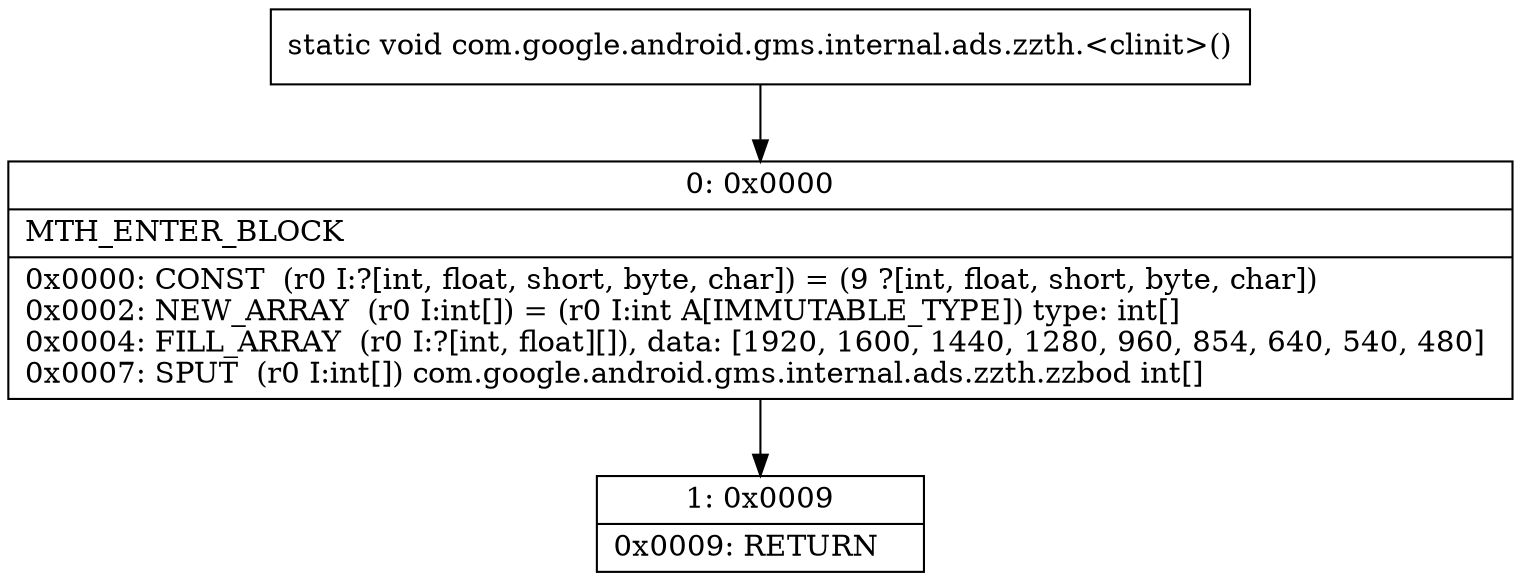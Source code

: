 digraph "CFG forcom.google.android.gms.internal.ads.zzth.\<clinit\>()V" {
Node_0 [shape=record,label="{0\:\ 0x0000|MTH_ENTER_BLOCK\l|0x0000: CONST  (r0 I:?[int, float, short, byte, char]) = (9 ?[int, float, short, byte, char]) \l0x0002: NEW_ARRAY  (r0 I:int[]) = (r0 I:int A[IMMUTABLE_TYPE]) type: int[] \l0x0004: FILL_ARRAY  (r0 I:?[int, float][]), data: [1920, 1600, 1440, 1280, 960, 854, 640, 540, 480] \l0x0007: SPUT  (r0 I:int[]) com.google.android.gms.internal.ads.zzth.zzbod int[] \l}"];
Node_1 [shape=record,label="{1\:\ 0x0009|0x0009: RETURN   \l}"];
MethodNode[shape=record,label="{static void com.google.android.gms.internal.ads.zzth.\<clinit\>() }"];
MethodNode -> Node_0;
Node_0 -> Node_1;
}

